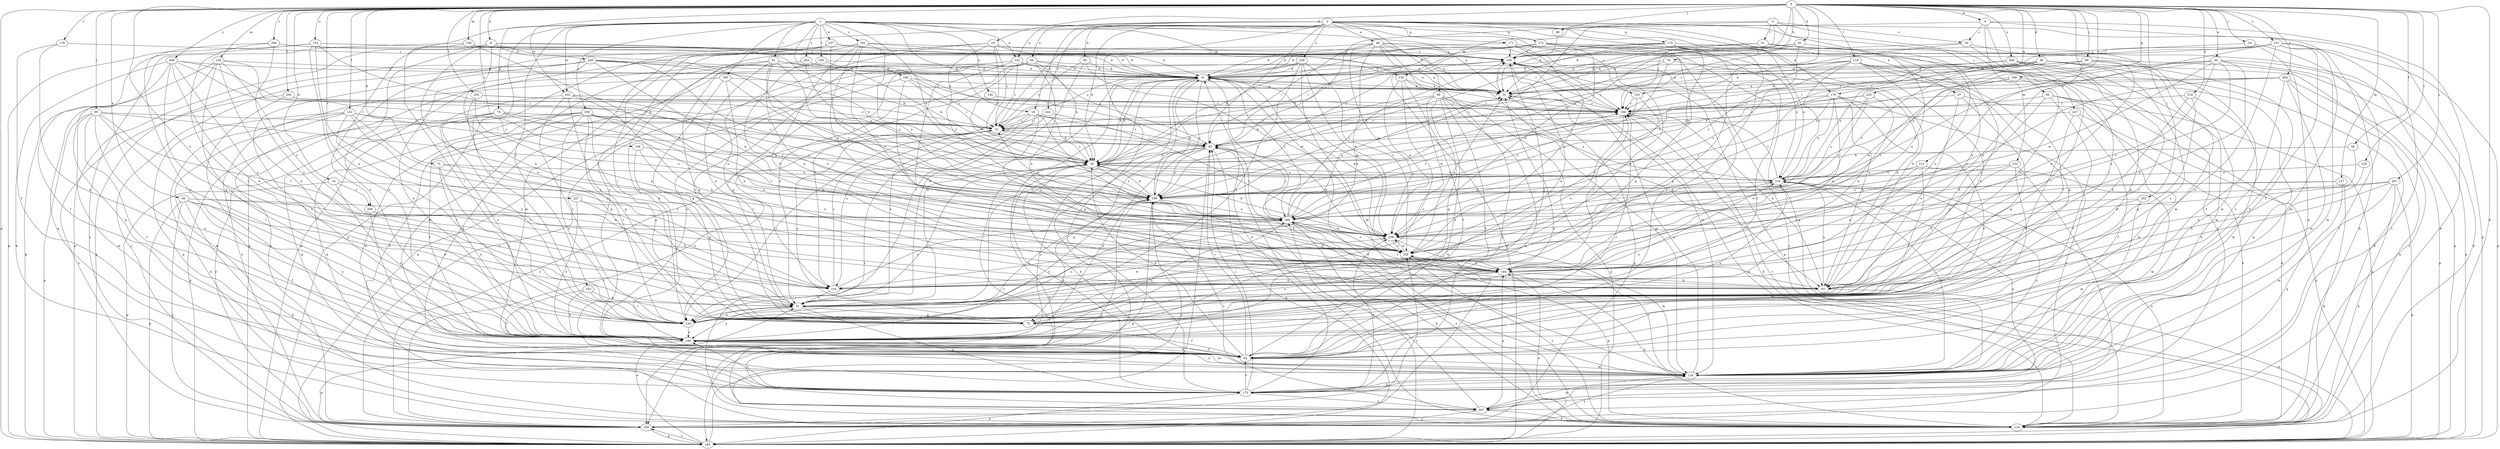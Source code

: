 strict digraph  {
0;
1;
2;
3;
4;
6;
10;
15;
16;
18;
20;
24;
30;
31;
36;
40;
41;
44;
47;
49;
50;
51;
58;
60;
61;
62;
70;
72;
75;
78;
81;
82;
83;
91;
92;
93;
95;
98;
99;
102;
103;
104;
114;
119;
122;
124;
126;
127;
128;
132;
133;
134;
140;
142;
144;
146;
151;
152;
154;
165;
168;
170;
171;
172;
174;
175;
176;
180;
181;
183;
185;
186;
196;
202;
205;
206;
207;
209;
212;
216;
218;
220;
226;
227;
228;
232;
237;
238;
239;
244;
247;
248;
249;
253;
254;
258;
259;
261;
264;
266;
268;
269;
0 -> 4  [label=a];
0 -> 6  [label=a];
0 -> 15  [label=b];
0 -> 16  [label=b];
0 -> 24  [label=c];
0 -> 36  [label=d];
0 -> 40  [label=d];
0 -> 44  [label=e];
0 -> 58  [label=f];
0 -> 75  [label=h];
0 -> 78  [label=h];
0 -> 81  [label=h];
0 -> 95  [label=j];
0 -> 98  [label=j];
0 -> 99  [label=j];
0 -> 102  [label=j];
0 -> 103  [label=j];
0 -> 114  [label=k];
0 -> 119  [label=l];
0 -> 122  [label=l];
0 -> 126  [label=m];
0 -> 127  [label=m];
0 -> 128  [label=m];
0 -> 146  [label=o];
0 -> 151  [label=o];
0 -> 152  [label=o];
0 -> 154  [label=o];
0 -> 165  [label=p];
0 -> 168  [label=q];
0 -> 170  [label=q];
0 -> 176  [label=r];
0 -> 196  [label=s];
0 -> 202  [label=t];
0 -> 205  [label=t];
0 -> 209  [label=u];
0 -> 212  [label=u];
0 -> 216  [label=u];
0 -> 220  [label=v];
0 -> 226  [label=v];
0 -> 227  [label=v];
0 -> 232  [label=w];
0 -> 261  [label=z];
0 -> 264  [label=z];
0 -> 266  [label=z];
0 -> 268  [label=z];
1 -> 10  [label=a];
1 -> 18  [label=b];
1 -> 70  [label=g];
1 -> 91  [label=i];
1 -> 103  [label=j];
1 -> 124  [label=l];
1 -> 132  [label=m];
1 -> 140  [label=n];
1 -> 142  [label=n];
1 -> 170  [label=q];
1 -> 180  [label=r];
1 -> 181  [label=r];
1 -> 183  [label=r];
1 -> 185  [label=r];
1 -> 206  [label=t];
1 -> 218  [label=u];
1 -> 232  [label=w];
1 -> 237  [label=w];
1 -> 253  [label=y];
1 -> 254  [label=y];
1 -> 258  [label=y];
2 -> 18  [label=b];
2 -> 20  [label=b];
2 -> 47  [label=e];
2 -> 49  [label=e];
2 -> 50  [label=e];
2 -> 60  [label=f];
2 -> 82  [label=h];
2 -> 83  [label=h];
2 -> 92  [label=i];
2 -> 93  [label=i];
2 -> 114  [label=k];
2 -> 142  [label=n];
2 -> 165  [label=p];
2 -> 171  [label=q];
2 -> 172  [label=q];
2 -> 174  [label=q];
2 -> 175  [label=q];
2 -> 239  [label=x];
2 -> 244  [label=x];
2 -> 269  [label=z];
3 -> 30  [label=c];
3 -> 61  [label=f];
3 -> 93  [label=i];
3 -> 144  [label=n];
3 -> 186  [label=r];
3 -> 196  [label=s];
3 -> 247  [label=x];
4 -> 30  [label=c];
4 -> 114  [label=k];
4 -> 124  [label=l];
4 -> 132  [label=m];
4 -> 133  [label=m];
4 -> 165  [label=p];
6 -> 20  [label=b];
6 -> 41  [label=d];
6 -> 51  [label=e];
6 -> 83  [label=h];
6 -> 165  [label=p];
6 -> 196  [label=s];
6 -> 248  [label=x];
6 -> 249  [label=x];
10 -> 104  [label=j];
10 -> 165  [label=p];
10 -> 186  [label=r];
15 -> 20  [label=b];
15 -> 31  [label=c];
15 -> 41  [label=d];
15 -> 104  [label=j];
15 -> 154  [label=o];
15 -> 249  [label=x];
15 -> 269  [label=z];
16 -> 165  [label=p];
16 -> 196  [label=s];
16 -> 206  [label=t];
16 -> 249  [label=x];
18 -> 20  [label=b];
18 -> 31  [label=c];
18 -> 93  [label=i];
18 -> 144  [label=n];
18 -> 154  [label=o];
18 -> 207  [label=t];
18 -> 218  [label=u];
18 -> 259  [label=y];
18 -> 269  [label=z];
20 -> 31  [label=c];
20 -> 41  [label=d];
20 -> 124  [label=l];
20 -> 196  [label=s];
20 -> 207  [label=t];
20 -> 218  [label=u];
24 -> 104  [label=j];
24 -> 175  [label=q];
24 -> 207  [label=t];
30 -> 104  [label=j];
30 -> 124  [label=l];
30 -> 134  [label=m];
30 -> 186  [label=r];
31 -> 93  [label=i];
31 -> 124  [label=l];
31 -> 186  [label=r];
36 -> 10  [label=a];
36 -> 41  [label=d];
36 -> 62  [label=f];
36 -> 228  [label=v];
36 -> 249  [label=x];
36 -> 259  [label=y];
36 -> 269  [label=z];
40 -> 51  [label=e];
40 -> 62  [label=f];
40 -> 83  [label=h];
40 -> 114  [label=k];
40 -> 165  [label=p];
40 -> 249  [label=x];
40 -> 259  [label=y];
40 -> 269  [label=z];
41 -> 10  [label=a];
41 -> 20  [label=b];
41 -> 51  [label=e];
41 -> 104  [label=j];
41 -> 186  [label=r];
41 -> 196  [label=s];
41 -> 207  [label=t];
41 -> 238  [label=w];
41 -> 259  [label=y];
41 -> 269  [label=z];
44 -> 41  [label=d];
44 -> 114  [label=k];
44 -> 134  [label=m];
44 -> 144  [label=n];
44 -> 154  [label=o];
44 -> 218  [label=u];
44 -> 228  [label=v];
44 -> 238  [label=w];
44 -> 269  [label=z];
47 -> 51  [label=e];
47 -> 72  [label=g];
47 -> 114  [label=k];
47 -> 186  [label=r];
49 -> 10  [label=a];
49 -> 31  [label=c];
49 -> 93  [label=i];
49 -> 104  [label=j];
49 -> 154  [label=o];
49 -> 165  [label=p];
49 -> 186  [label=r];
49 -> 238  [label=w];
49 -> 259  [label=y];
50 -> 10  [label=a];
50 -> 20  [label=b];
50 -> 41  [label=d];
50 -> 51  [label=e];
50 -> 72  [label=g];
50 -> 144  [label=n];
50 -> 154  [label=o];
50 -> 165  [label=p];
50 -> 259  [label=y];
51 -> 41  [label=d];
51 -> 72  [label=g];
51 -> 124  [label=l];
51 -> 175  [label=q];
51 -> 238  [label=w];
51 -> 249  [label=x];
58 -> 20  [label=b];
58 -> 83  [label=h];
60 -> 20  [label=b];
60 -> 62  [label=f];
60 -> 72  [label=g];
60 -> 83  [label=h];
60 -> 165  [label=p];
60 -> 175  [label=q];
60 -> 186  [label=r];
60 -> 196  [label=s];
60 -> 238  [label=w];
60 -> 249  [label=x];
61 -> 10  [label=a];
61 -> 41  [label=d];
61 -> 51  [label=e];
61 -> 104  [label=j];
61 -> 134  [label=m];
61 -> 165  [label=p];
62 -> 10  [label=a];
62 -> 20  [label=b];
62 -> 93  [label=i];
62 -> 134  [label=m];
62 -> 186  [label=r];
62 -> 249  [label=x];
70 -> 31  [label=c];
70 -> 124  [label=l];
70 -> 144  [label=n];
70 -> 175  [label=q];
70 -> 228  [label=v];
70 -> 259  [label=y];
72 -> 31  [label=c];
72 -> 62  [label=f];
72 -> 104  [label=j];
75 -> 124  [label=l];
75 -> 218  [label=u];
75 -> 228  [label=v];
75 -> 249  [label=x];
78 -> 31  [label=c];
78 -> 41  [label=d];
78 -> 83  [label=h];
78 -> 196  [label=s];
81 -> 10  [label=a];
81 -> 93  [label=i];
81 -> 104  [label=j];
81 -> 154  [label=o];
81 -> 269  [label=z];
82 -> 31  [label=c];
82 -> 41  [label=d];
82 -> 124  [label=l];
82 -> 238  [label=w];
83 -> 165  [label=p];
83 -> 218  [label=u];
83 -> 269  [label=z];
91 -> 10  [label=a];
91 -> 41  [label=d];
91 -> 51  [label=e];
91 -> 144  [label=n];
91 -> 175  [label=q];
91 -> 218  [label=u];
91 -> 259  [label=y];
91 -> 269  [label=z];
92 -> 62  [label=f];
92 -> 83  [label=h];
92 -> 114  [label=k];
92 -> 134  [label=m];
92 -> 165  [label=p];
92 -> 186  [label=r];
93 -> 20  [label=b];
93 -> 72  [label=g];
93 -> 104  [label=j];
93 -> 165  [label=p];
93 -> 196  [label=s];
93 -> 238  [label=w];
93 -> 249  [label=x];
95 -> 31  [label=c];
95 -> 62  [label=f];
95 -> 124  [label=l];
95 -> 134  [label=m];
95 -> 165  [label=p];
95 -> 228  [label=v];
95 -> 249  [label=x];
95 -> 269  [label=z];
98 -> 10  [label=a];
99 -> 41  [label=d];
99 -> 62  [label=f];
99 -> 144  [label=n];
99 -> 165  [label=p];
99 -> 186  [label=r];
99 -> 218  [label=u];
102 -> 124  [label=l];
102 -> 134  [label=m];
102 -> 269  [label=z];
103 -> 186  [label=r];
103 -> 228  [label=v];
103 -> 269  [label=z];
104 -> 41  [label=d];
104 -> 51  [label=e];
104 -> 134  [label=m];
104 -> 165  [label=p];
114 -> 20  [label=b];
114 -> 41  [label=d];
114 -> 93  [label=i];
114 -> 104  [label=j];
114 -> 186  [label=r];
114 -> 196  [label=s];
114 -> 218  [label=u];
114 -> 228  [label=v];
114 -> 269  [label=z];
119 -> 10  [label=a];
119 -> 41  [label=d];
119 -> 51  [label=e];
119 -> 72  [label=g];
119 -> 114  [label=k];
119 -> 124  [label=l];
119 -> 196  [label=s];
119 -> 218  [label=u];
119 -> 269  [label=z];
122 -> 31  [label=c];
122 -> 83  [label=h];
122 -> 93  [label=i];
122 -> 114  [label=k];
122 -> 124  [label=l];
122 -> 134  [label=m];
122 -> 154  [label=o];
122 -> 175  [label=q];
124 -> 51  [label=e];
124 -> 196  [label=s];
124 -> 218  [label=u];
124 -> 249  [label=x];
124 -> 269  [label=z];
126 -> 104  [label=j];
126 -> 124  [label=l];
126 -> 238  [label=w];
126 -> 259  [label=y];
127 -> 114  [label=k];
127 -> 175  [label=q];
127 -> 196  [label=s];
127 -> 238  [label=w];
128 -> 20  [label=b];
128 -> 41  [label=d];
128 -> 51  [label=e];
128 -> 124  [label=l];
128 -> 165  [label=p];
128 -> 175  [label=q];
128 -> 228  [label=v];
132 -> 10  [label=a];
132 -> 62  [label=f];
132 -> 134  [label=m];
132 -> 238  [label=w];
132 -> 249  [label=x];
133 -> 62  [label=f];
133 -> 83  [label=h];
133 -> 144  [label=n];
133 -> 207  [label=t];
133 -> 218  [label=u];
134 -> 10  [label=a];
134 -> 20  [label=b];
134 -> 41  [label=d];
134 -> 175  [label=q];
134 -> 218  [label=u];
134 -> 228  [label=v];
134 -> 249  [label=x];
134 -> 259  [label=y];
140 -> 20  [label=b];
140 -> 186  [label=r];
142 -> 10  [label=a];
142 -> 31  [label=c];
142 -> 41  [label=d];
142 -> 93  [label=i];
142 -> 114  [label=k];
142 -> 124  [label=l];
142 -> 144  [label=n];
144 -> 51  [label=e];
144 -> 83  [label=h];
144 -> 114  [label=k];
144 -> 154  [label=o];
144 -> 186  [label=r];
144 -> 218  [label=u];
146 -> 20  [label=b];
146 -> 72  [label=g];
146 -> 144  [label=n];
151 -> 10  [label=a];
151 -> 62  [label=f];
151 -> 93  [label=i];
151 -> 104  [label=j];
151 -> 134  [label=m];
151 -> 144  [label=n];
151 -> 165  [label=p];
151 -> 207  [label=t];
151 -> 249  [label=x];
152 -> 41  [label=d];
152 -> 104  [label=j];
152 -> 154  [label=o];
152 -> 165  [label=p];
152 -> 175  [label=q];
152 -> 196  [label=s];
152 -> 249  [label=x];
154 -> 31  [label=c];
154 -> 51  [label=e];
154 -> 269  [label=z];
165 -> 51  [label=e];
165 -> 93  [label=i];
165 -> 144  [label=n];
165 -> 259  [label=y];
165 -> 269  [label=z];
168 -> 10  [label=a];
168 -> 20  [label=b];
168 -> 144  [label=n];
168 -> 175  [label=q];
168 -> 238  [label=w];
170 -> 62  [label=f];
170 -> 83  [label=h];
170 -> 144  [label=n];
170 -> 186  [label=r];
170 -> 218  [label=u];
170 -> 228  [label=v];
170 -> 259  [label=y];
170 -> 269  [label=z];
171 -> 41  [label=d];
171 -> 104  [label=j];
171 -> 154  [label=o];
171 -> 228  [label=v];
171 -> 249  [label=x];
172 -> 20  [label=b];
172 -> 41  [label=d];
172 -> 62  [label=f];
172 -> 72  [label=g];
172 -> 93  [label=i];
172 -> 104  [label=j];
172 -> 175  [label=q];
172 -> 218  [label=u];
172 -> 238  [label=w];
174 -> 20  [label=b];
174 -> 41  [label=d];
174 -> 51  [label=e];
174 -> 72  [label=g];
174 -> 83  [label=h];
174 -> 104  [label=j];
174 -> 196  [label=s];
174 -> 207  [label=t];
174 -> 218  [label=u];
175 -> 20  [label=b];
175 -> 41  [label=d];
175 -> 62  [label=f];
175 -> 93  [label=i];
175 -> 165  [label=p];
175 -> 207  [label=t];
175 -> 218  [label=u];
175 -> 238  [label=w];
175 -> 249  [label=x];
176 -> 62  [label=f];
176 -> 104  [label=j];
176 -> 249  [label=x];
180 -> 10  [label=a];
180 -> 31  [label=c];
180 -> 93  [label=i];
180 -> 228  [label=v];
180 -> 249  [label=x];
181 -> 83  [label=h];
181 -> 104  [label=j];
181 -> 165  [label=p];
181 -> 186  [label=r];
181 -> 228  [label=v];
181 -> 238  [label=w];
181 -> 249  [label=x];
181 -> 269  [label=z];
183 -> 10  [label=a];
183 -> 72  [label=g];
183 -> 83  [label=h];
183 -> 196  [label=s];
183 -> 259  [label=y];
185 -> 20  [label=b];
185 -> 41  [label=d];
185 -> 72  [label=g];
185 -> 144  [label=n];
186 -> 31  [label=c];
186 -> 83  [label=h];
186 -> 104  [label=j];
186 -> 114  [label=k];
186 -> 154  [label=o];
196 -> 20  [label=b];
196 -> 41  [label=d];
196 -> 83  [label=h];
196 -> 165  [label=p];
196 -> 207  [label=t];
196 -> 259  [label=y];
196 -> 269  [label=z];
202 -> 31  [label=c];
202 -> 62  [label=f];
202 -> 186  [label=r];
202 -> 259  [label=y];
205 -> 31  [label=c];
205 -> 72  [label=g];
205 -> 144  [label=n];
205 -> 186  [label=r];
206 -> 62  [label=f];
206 -> 238  [label=w];
207 -> 93  [label=i];
207 -> 114  [label=k];
207 -> 134  [label=m];
207 -> 144  [label=n];
207 -> 259  [label=y];
209 -> 10  [label=a];
209 -> 41  [label=d];
209 -> 72  [label=g];
209 -> 124  [label=l];
209 -> 134  [label=m];
209 -> 186  [label=r];
212 -> 124  [label=l];
212 -> 134  [label=m];
212 -> 144  [label=n];
212 -> 218  [label=u];
212 -> 238  [label=w];
216 -> 72  [label=g];
216 -> 83  [label=h];
216 -> 134  [label=m];
216 -> 186  [label=r];
218 -> 20  [label=b];
218 -> 134  [label=m];
218 -> 186  [label=r];
218 -> 196  [label=s];
220 -> 31  [label=c];
220 -> 144  [label=n];
220 -> 186  [label=r];
220 -> 196  [label=s];
220 -> 269  [label=z];
226 -> 83  [label=h];
226 -> 218  [label=u];
227 -> 154  [label=o];
227 -> 249  [label=x];
227 -> 269  [label=z];
228 -> 10  [label=a];
228 -> 41  [label=d];
228 -> 114  [label=k];
228 -> 144  [label=n];
228 -> 238  [label=w];
232 -> 72  [label=g];
232 -> 83  [label=h];
232 -> 124  [label=l];
232 -> 186  [label=r];
232 -> 249  [label=x];
232 -> 269  [label=z];
237 -> 10  [label=a];
237 -> 104  [label=j];
237 -> 124  [label=l];
237 -> 134  [label=m];
237 -> 165  [label=p];
237 -> 269  [label=z];
238 -> 20  [label=b];
238 -> 134  [label=m];
238 -> 144  [label=n];
238 -> 228  [label=v];
239 -> 31  [label=c];
239 -> 41  [label=d];
239 -> 51  [label=e];
239 -> 124  [label=l];
239 -> 134  [label=m];
239 -> 228  [label=v];
239 -> 238  [label=w];
244 -> 31  [label=c];
244 -> 51  [label=e];
244 -> 228  [label=v];
247 -> 31  [label=c];
247 -> 62  [label=f];
247 -> 165  [label=p];
247 -> 249  [label=x];
248 -> 20  [label=b];
248 -> 41  [label=d];
248 -> 62  [label=f];
248 -> 165  [label=p];
248 -> 186  [label=r];
248 -> 196  [label=s];
248 -> 238  [label=w];
248 -> 249  [label=x];
248 -> 259  [label=y];
249 -> 62  [label=f];
249 -> 134  [label=m];
249 -> 165  [label=p];
249 -> 196  [label=s];
249 -> 218  [label=u];
249 -> 269  [label=z];
253 -> 51  [label=e];
253 -> 62  [label=f];
253 -> 124  [label=l];
253 -> 249  [label=x];
254 -> 41  [label=d];
254 -> 93  [label=i];
254 -> 134  [label=m];
254 -> 196  [label=s];
258 -> 31  [label=c];
258 -> 62  [label=f];
258 -> 72  [label=g];
258 -> 124  [label=l];
258 -> 134  [label=m];
258 -> 144  [label=n];
258 -> 165  [label=p];
258 -> 175  [label=q];
258 -> 196  [label=s];
258 -> 249  [label=x];
259 -> 10  [label=a];
259 -> 31  [label=c];
259 -> 165  [label=p];
259 -> 228  [label=v];
261 -> 83  [label=h];
261 -> 114  [label=k];
261 -> 134  [label=m];
261 -> 165  [label=p];
261 -> 196  [label=s];
261 -> 238  [label=w];
264 -> 10  [label=a];
264 -> 20  [label=b];
264 -> 114  [label=k];
264 -> 134  [label=m];
264 -> 165  [label=p];
264 -> 228  [label=v];
264 -> 249  [label=x];
266 -> 41  [label=d];
266 -> 51  [label=e];
266 -> 104  [label=j];
266 -> 124  [label=l];
266 -> 249  [label=x];
268 -> 41  [label=d];
268 -> 51  [label=e];
268 -> 62  [label=f];
268 -> 72  [label=g];
268 -> 93  [label=i];
268 -> 114  [label=k];
268 -> 154  [label=o];
268 -> 196  [label=s];
269 -> 10  [label=a];
269 -> 31  [label=c];
269 -> 93  [label=i];
269 -> 104  [label=j];
269 -> 114  [label=k];
269 -> 186  [label=r];
269 -> 228  [label=v];
269 -> 238  [label=w];
}
